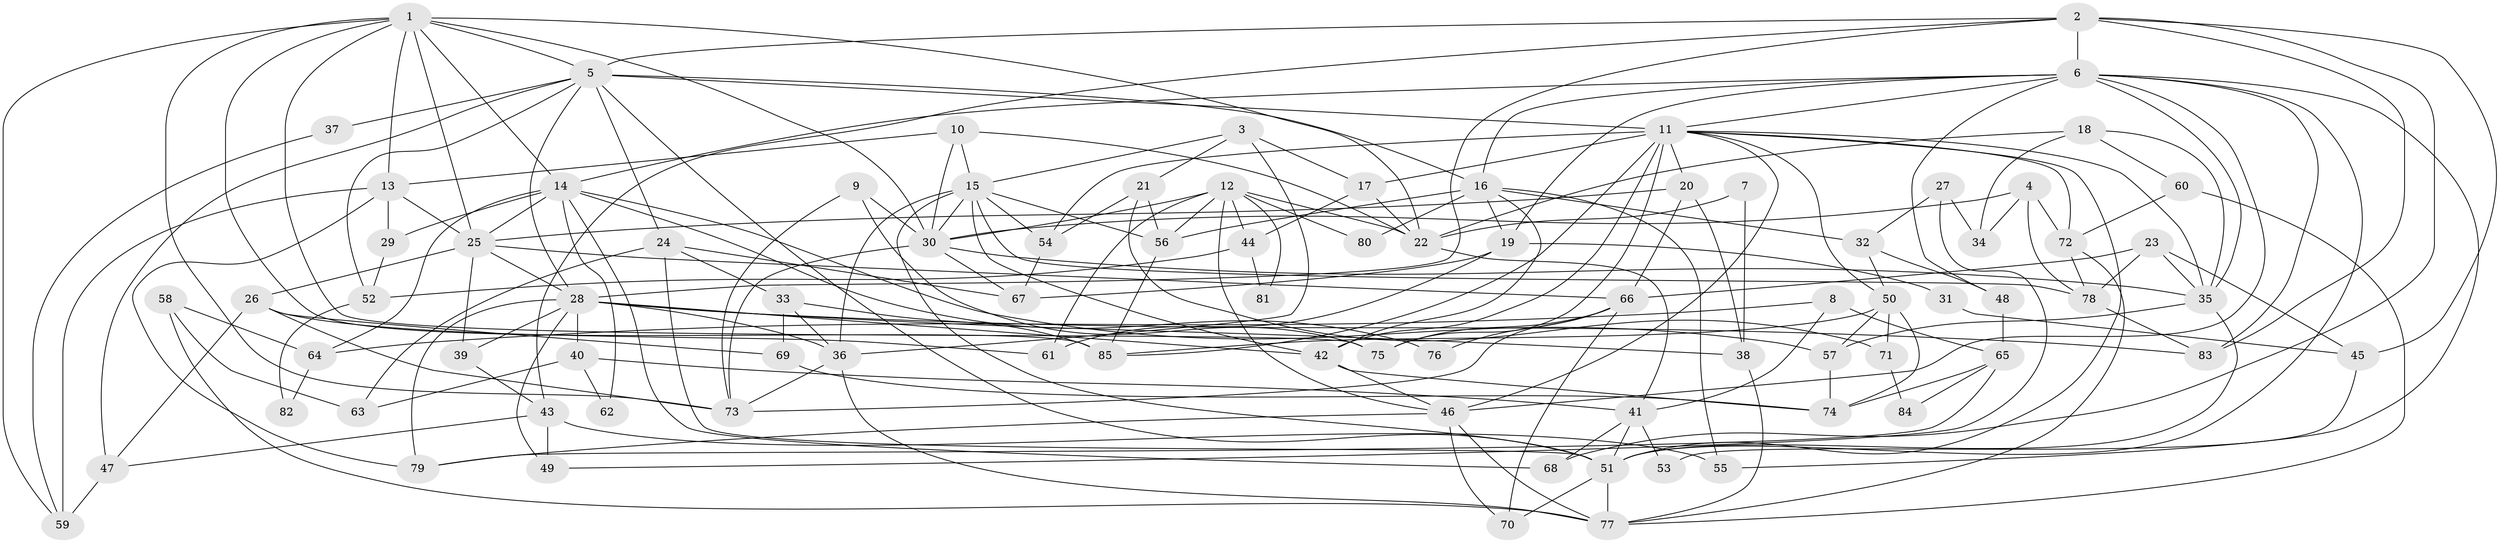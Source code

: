 // original degree distribution, {3: 0.2765957446808511, 6: 0.07801418439716312, 4: 0.2978723404255319, 2: 0.12056737588652482, 5: 0.1702127659574468, 8: 0.0070921985815602835, 7: 0.0425531914893617, 9: 0.0070921985815602835}
// Generated by graph-tools (version 1.1) at 2025/51/03/04/25 22:51:15]
// undirected, 85 vertices, 205 edges
graph export_dot {
  node [color=gray90,style=filled];
  1;
  2;
  3;
  4;
  5;
  6;
  7;
  8;
  9;
  10;
  11;
  12;
  13;
  14;
  15;
  16;
  17;
  18;
  19;
  20;
  21;
  22;
  23;
  24;
  25;
  26;
  27;
  28;
  29;
  30;
  31;
  32;
  33;
  34;
  35;
  36;
  37;
  38;
  39;
  40;
  41;
  42;
  43;
  44;
  45;
  46;
  47;
  48;
  49;
  50;
  51;
  52;
  53;
  54;
  55;
  56;
  57;
  58;
  59;
  60;
  61;
  62;
  63;
  64;
  65;
  66;
  67;
  68;
  69;
  70;
  71;
  72;
  73;
  74;
  75;
  76;
  77;
  78;
  79;
  80;
  81;
  82;
  83;
  84;
  85;
  1 -- 5 [weight=1.0];
  1 -- 13 [weight=1.0];
  1 -- 14 [weight=2.0];
  1 -- 22 [weight=1.0];
  1 -- 25 [weight=1.0];
  1 -- 30 [weight=1.0];
  1 -- 59 [weight=1.0];
  1 -- 73 [weight=1.0];
  1 -- 75 [weight=1.0];
  1 -- 85 [weight=1.0];
  2 -- 5 [weight=1.0];
  2 -- 6 [weight=1.0];
  2 -- 28 [weight=1.0];
  2 -- 43 [weight=1.0];
  2 -- 45 [weight=1.0];
  2 -- 68 [weight=1.0];
  2 -- 83 [weight=1.0];
  3 -- 15 [weight=1.0];
  3 -- 17 [weight=1.0];
  3 -- 21 [weight=1.0];
  3 -- 36 [weight=1.0];
  4 -- 30 [weight=1.0];
  4 -- 34 [weight=1.0];
  4 -- 72 [weight=1.0];
  4 -- 78 [weight=1.0];
  5 -- 11 [weight=2.0];
  5 -- 16 [weight=1.0];
  5 -- 24 [weight=1.0];
  5 -- 28 [weight=1.0];
  5 -- 37 [weight=1.0];
  5 -- 47 [weight=1.0];
  5 -- 51 [weight=2.0];
  5 -- 52 [weight=1.0];
  6 -- 11 [weight=1.0];
  6 -- 14 [weight=1.0];
  6 -- 16 [weight=1.0];
  6 -- 19 [weight=1.0];
  6 -- 35 [weight=1.0];
  6 -- 46 [weight=1.0];
  6 -- 48 [weight=1.0];
  6 -- 51 [weight=1.0];
  6 -- 55 [weight=1.0];
  6 -- 83 [weight=1.0];
  7 -- 22 [weight=1.0];
  7 -- 38 [weight=1.0];
  8 -- 41 [weight=1.0];
  8 -- 64 [weight=1.0];
  8 -- 65 [weight=1.0];
  9 -- 30 [weight=1.0];
  9 -- 73 [weight=1.0];
  9 -- 75 [weight=1.0];
  10 -- 13 [weight=1.0];
  10 -- 15 [weight=1.0];
  10 -- 22 [weight=1.0];
  10 -- 30 [weight=1.0];
  11 -- 17 [weight=1.0];
  11 -- 20 [weight=1.0];
  11 -- 35 [weight=1.0];
  11 -- 42 [weight=1.0];
  11 -- 46 [weight=1.0];
  11 -- 50 [weight=1.0];
  11 -- 51 [weight=1.0];
  11 -- 54 [weight=1.0];
  11 -- 72 [weight=1.0];
  11 -- 75 [weight=1.0];
  11 -- 85 [weight=1.0];
  12 -- 22 [weight=1.0];
  12 -- 30 [weight=1.0];
  12 -- 44 [weight=1.0];
  12 -- 46 [weight=1.0];
  12 -- 56 [weight=1.0];
  12 -- 61 [weight=1.0];
  12 -- 80 [weight=1.0];
  12 -- 81 [weight=1.0];
  13 -- 25 [weight=2.0];
  13 -- 29 [weight=1.0];
  13 -- 59 [weight=2.0];
  13 -- 79 [weight=1.0];
  14 -- 25 [weight=1.0];
  14 -- 29 [weight=1.0];
  14 -- 57 [weight=1.0];
  14 -- 62 [weight=2.0];
  14 -- 64 [weight=1.0];
  14 -- 68 [weight=1.0];
  14 -- 76 [weight=1.0];
  15 -- 30 [weight=1.0];
  15 -- 36 [weight=1.0];
  15 -- 42 [weight=1.0];
  15 -- 51 [weight=2.0];
  15 -- 54 [weight=1.0];
  15 -- 56 [weight=1.0];
  15 -- 78 [weight=1.0];
  16 -- 19 [weight=2.0];
  16 -- 32 [weight=2.0];
  16 -- 42 [weight=1.0];
  16 -- 55 [weight=1.0];
  16 -- 56 [weight=1.0];
  16 -- 80 [weight=1.0];
  17 -- 22 [weight=1.0];
  17 -- 44 [weight=1.0];
  18 -- 22 [weight=1.0];
  18 -- 34 [weight=1.0];
  18 -- 35 [weight=1.0];
  18 -- 60 [weight=1.0];
  19 -- 31 [weight=1.0];
  19 -- 61 [weight=1.0];
  19 -- 67 [weight=1.0];
  20 -- 25 [weight=1.0];
  20 -- 38 [weight=1.0];
  20 -- 66 [weight=1.0];
  21 -- 54 [weight=1.0];
  21 -- 56 [weight=1.0];
  21 -- 71 [weight=1.0];
  22 -- 41 [weight=1.0];
  23 -- 35 [weight=1.0];
  23 -- 45 [weight=1.0];
  23 -- 66 [weight=1.0];
  23 -- 78 [weight=1.0];
  24 -- 33 [weight=1.0];
  24 -- 51 [weight=1.0];
  24 -- 63 [weight=1.0];
  24 -- 67 [weight=1.0];
  25 -- 26 [weight=1.0];
  25 -- 28 [weight=1.0];
  25 -- 39 [weight=1.0];
  25 -- 66 [weight=1.0];
  26 -- 47 [weight=1.0];
  26 -- 61 [weight=1.0];
  26 -- 69 [weight=1.0];
  26 -- 73 [weight=1.0];
  27 -- 32 [weight=1.0];
  27 -- 34 [weight=1.0];
  27 -- 49 [weight=1.0];
  28 -- 36 [weight=2.0];
  28 -- 38 [weight=1.0];
  28 -- 39 [weight=1.0];
  28 -- 40 [weight=1.0];
  28 -- 42 [weight=1.0];
  28 -- 49 [weight=1.0];
  28 -- 79 [weight=2.0];
  28 -- 83 [weight=1.0];
  29 -- 52 [weight=1.0];
  30 -- 35 [weight=1.0];
  30 -- 67 [weight=1.0];
  30 -- 73 [weight=1.0];
  31 -- 45 [weight=1.0];
  32 -- 48 [weight=1.0];
  32 -- 50 [weight=2.0];
  33 -- 36 [weight=1.0];
  33 -- 69 [weight=1.0];
  33 -- 85 [weight=1.0];
  35 -- 51 [weight=1.0];
  35 -- 57 [weight=1.0];
  36 -- 73 [weight=1.0];
  36 -- 77 [weight=1.0];
  37 -- 59 [weight=1.0];
  38 -- 77 [weight=1.0];
  39 -- 43 [weight=1.0];
  40 -- 41 [weight=1.0];
  40 -- 62 [weight=1.0];
  40 -- 63 [weight=1.0];
  41 -- 51 [weight=1.0];
  41 -- 53 [weight=1.0];
  41 -- 68 [weight=1.0];
  42 -- 46 [weight=1.0];
  42 -- 74 [weight=1.0];
  43 -- 47 [weight=1.0];
  43 -- 49 [weight=1.0];
  43 -- 55 [weight=1.0];
  44 -- 52 [weight=1.0];
  44 -- 81 [weight=1.0];
  45 -- 53 [weight=1.0];
  46 -- 70 [weight=1.0];
  46 -- 77 [weight=1.0];
  46 -- 79 [weight=1.0];
  47 -- 59 [weight=1.0];
  48 -- 65 [weight=1.0];
  50 -- 57 [weight=1.0];
  50 -- 71 [weight=1.0];
  50 -- 74 [weight=1.0];
  50 -- 85 [weight=1.0];
  51 -- 70 [weight=1.0];
  51 -- 77 [weight=1.0];
  52 -- 82 [weight=1.0];
  54 -- 67 [weight=1.0];
  56 -- 85 [weight=1.0];
  57 -- 74 [weight=1.0];
  58 -- 63 [weight=1.0];
  58 -- 64 [weight=1.0];
  58 -- 77 [weight=1.0];
  60 -- 72 [weight=1.0];
  60 -- 77 [weight=1.0];
  64 -- 82 [weight=1.0];
  65 -- 74 [weight=1.0];
  65 -- 79 [weight=1.0];
  65 -- 84 [weight=1.0];
  66 -- 70 [weight=1.0];
  66 -- 73 [weight=1.0];
  66 -- 75 [weight=1.0];
  66 -- 76 [weight=1.0];
  69 -- 74 [weight=1.0];
  71 -- 84 [weight=1.0];
  72 -- 77 [weight=1.0];
  72 -- 78 [weight=1.0];
  78 -- 83 [weight=1.0];
}
